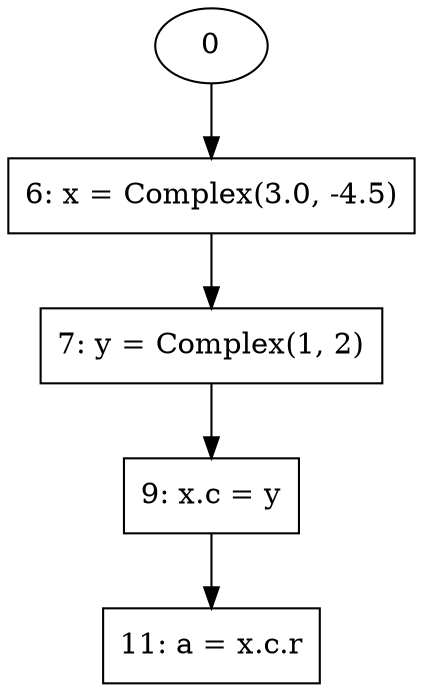 // Control Flow Graph
digraph {
	1 [label="6: x = Complex(3.0, -4.5)" peripheries=1 shape=rectangle]
	0 -> 1
	2 [label="7: y = Complex(1, 2)" peripheries=1 shape=rectangle]
	1 -> 2
	3 [label="9: x.c = y" peripheries=1 shape=rectangle]
	2 -> 3
	4 [label="11: a = x.c.r" peripheries=1 shape=rectangle]
	3 -> 4
}
